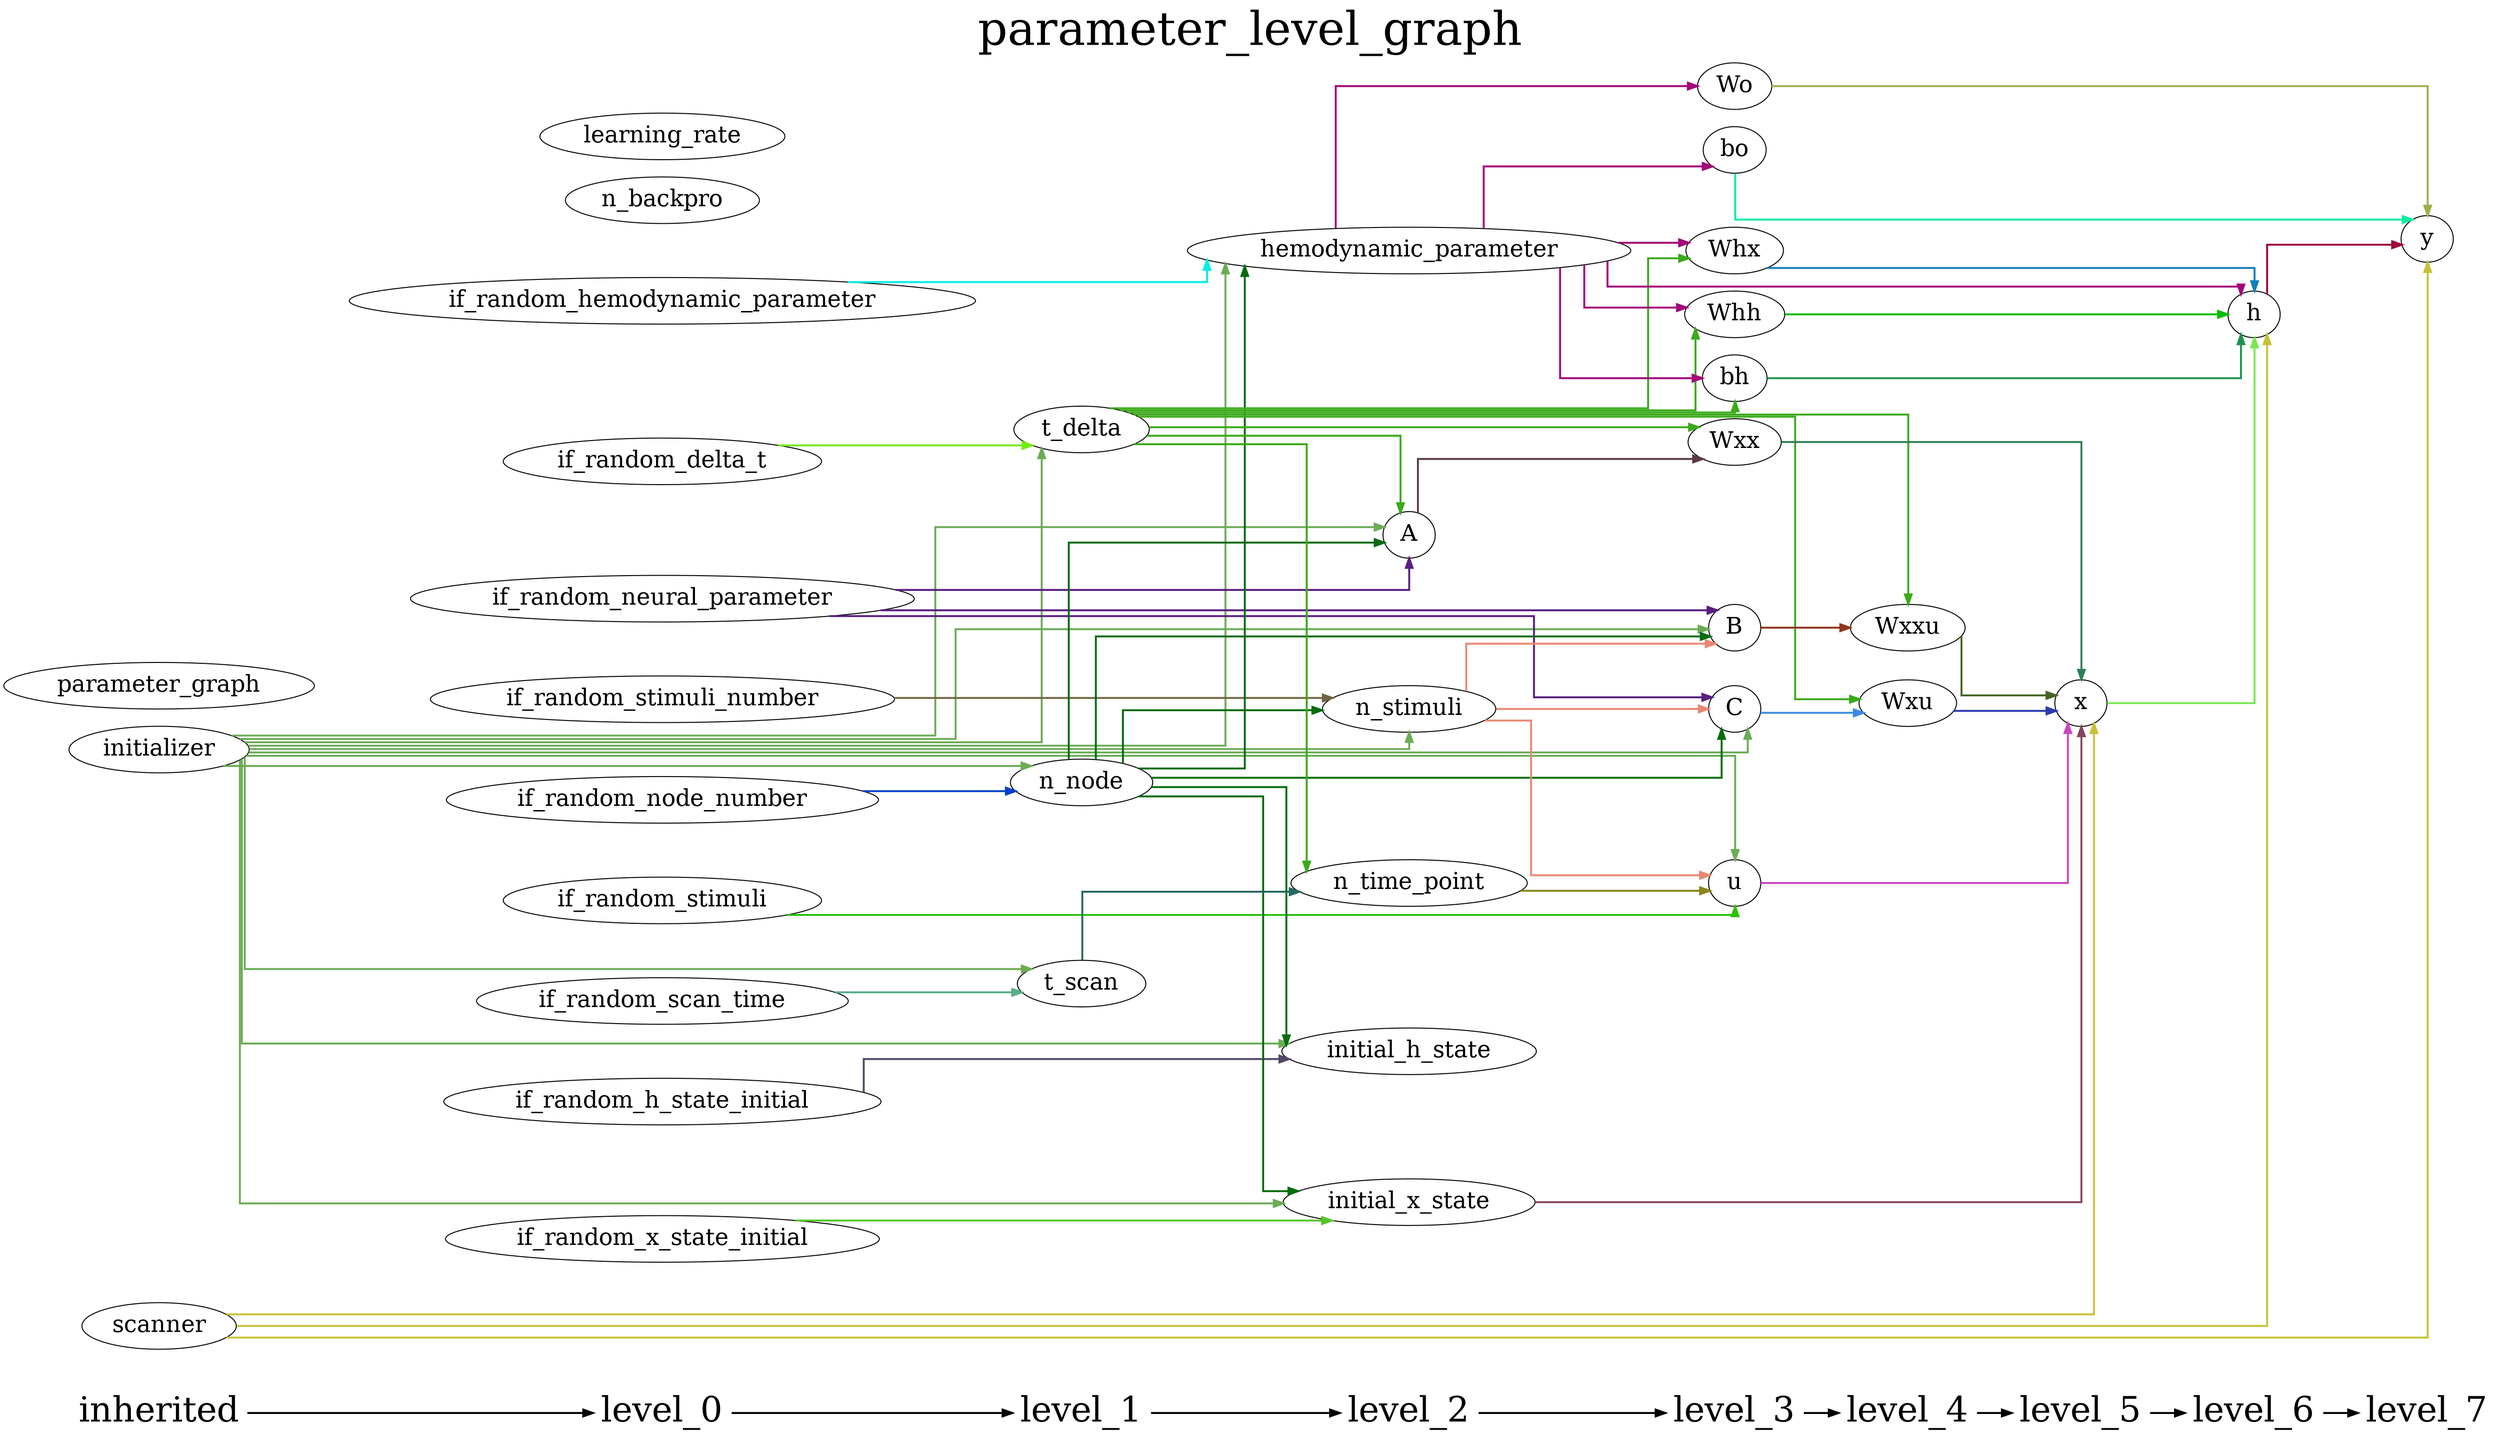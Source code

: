 digraph G {
          splines=ortho;
          fontsize = 48;
          rankdir = "LR";
          node[fontsize=24];
          edge[penwidth=2];
          {
          node [shape=plaintext fontsize=36];
          inherited -> 
          level_0 -> 
          level_1 -> 
          level_2 -> 
          level_3 -> 
          level_4 -> 
          level_5 -> 
          level_6 -> 
          level_7
          }
          {rank = same;
          inherited;
          initializer;
          parameter_graph;
          scanner;
          }
          {rank = same;
          level_0;
          if_random_neural_parameter;
          if_random_hemodynamic_parameter;
          if_random_x_state_initial;
          if_random_h_state_initial;
          if_random_stimuli;
          if_random_node_number;
          if_random_stimuli_number;
          if_random_delta_t;
          if_random_scan_time;
          n_backpro;
          learning_rate;
          }
          {rank = same;
          level_1;
          n_node;
          t_delta;
          t_scan;
          }
          {rank = same;
          level_2;
          n_time_point;
          n_stimuli;
          A;
          hemodynamic_parameter;
          initial_x_state;
          initial_h_state;
          }
          {rank = same;
          level_3;
          u;
          B;
          C;
          Wxx;
          Whx;
          Whh;
          bh;
          Wo;
          bo;
          }
          {rank = same;
          level_4;
          Wxxu;
          Wxu;
          }
          {rank = same;
          level_5;
          x;
          }
          {rank = same;
          level_6;
          h;
          }
          {rank = same;
          level_7;
          y;
          }
          if_random_h_state_initial -> initial_h_state [color="#534868"];
          parameter_graph ;
          initializer -> initial_x_state [color="#6BAC55"];
          initializer -> n_node [color="#6BAC55"];
          initializer -> initial_h_state [color="#6BAC55"];
          initializer -> C [color="#6BAC55"];
          initializer -> n_stimuli [color="#6BAC55"];
          initializer -> B [color="#6BAC55"];
          initializer -> hemodynamic_parameter [color="#6BAC55"];
          initializer -> t_delta [color="#6BAC55"];
          initializer -> t_scan [color="#6BAC55"];
          initializer -> u [color="#6BAC55"];
          initializer -> A [color="#6BAC55"];
          bh -> h [color="#1A9450"];
          Wxx -> x [color="#2C8156"];
          h -> y [color="#9C063A"];
          learning_rate ;
          if_random_scan_time -> t_scan [color="#54AE87"];
          n_node -> initial_x_state [color="#056C10"];
          n_node -> initial_h_state [color="#056C10"];
          n_node -> C [color="#056C10"];
          n_node -> n_stimuli [color="#056C10"];
          n_node -> B [color="#056C10"];
          n_node -> hemodynamic_parameter [color="#056C10"];
          n_node -> A [color="#056C10"];
          initial_x_state -> x [color="#85445C"];
          if_random_neural_parameter -> C [color="#591E82"];
          if_random_neural_parameter -> B [color="#591E82"];
          if_random_neural_parameter -> A [color="#591E82"];
          initial_h_state ;
          n_stimuli -> C [color="#E98873"];
          n_stimuli -> B [color="#E98873"];
          n_stimuli -> u [color="#E98873"];
          Wxu -> x [color="#2B3AB1"];
          C -> Wxu [color="#3C8AE1"];
          if_random_delta_t -> t_delta [color="#72EB12"];
          Whh -> h [color="#04BC03"];
          if_random_stimuli -> u [color="#28C30A"];
          scanner -> h [color="#C6C236"];
          scanner -> y [color="#C6C236"];
          scanner -> x [color="#C6C236"];
          if_random_node_number -> n_node [color="#0540CB"];
          n_time_point -> u [color="#87851B"];
          n_backpro ;
          B -> Wxxu [color="#8E371E"];
          y ;
          hemodynamic_parameter -> bh [color="#A30579"];
          hemodynamic_parameter -> h [color="#A30579"];
          hemodynamic_parameter -> Whh [color="#A30579"];
          hemodynamic_parameter -> bo [color="#A30579"];
          hemodynamic_parameter -> Whx [color="#A30579"];
          hemodynamic_parameter -> Wo [color="#A30579"];
          bo -> y [color="#07EEA1"];
          Whx -> h [color="#107EBB"];
          if_random_stimuli_number -> n_stimuli [color="#6E6642"];
          x -> h [color="#79E852"];
          Wxxu -> x [color="#476624"];
          t_delta -> bh [color="#3AAA19"];
          t_delta -> Wxx [color="#3AAA19"];
          t_delta -> Wxu [color="#3AAA19"];
          t_delta -> Whh [color="#3AAA19"];
          t_delta -> n_time_point [color="#3AAA19"];
          t_delta -> Whx [color="#3AAA19"];
          t_delta -> Wxxu [color="#3AAA19"];
          t_delta -> A [color="#3AAA19"];
          Wo -> y [color="#A1AE49"];
          if_random_x_state_initial -> initial_x_state [color="#56C429"];
          t_scan -> n_time_point [color="#256760"];
          u -> x [color="#C947C0"];
          if_random_hemodynamic_parameter -> hemodynamic_parameter [color="#00EEE5"];
          A -> Wxx [color="#5B3C43"];
          labelloc = "t";
          label = "parameter_level_graph";
}